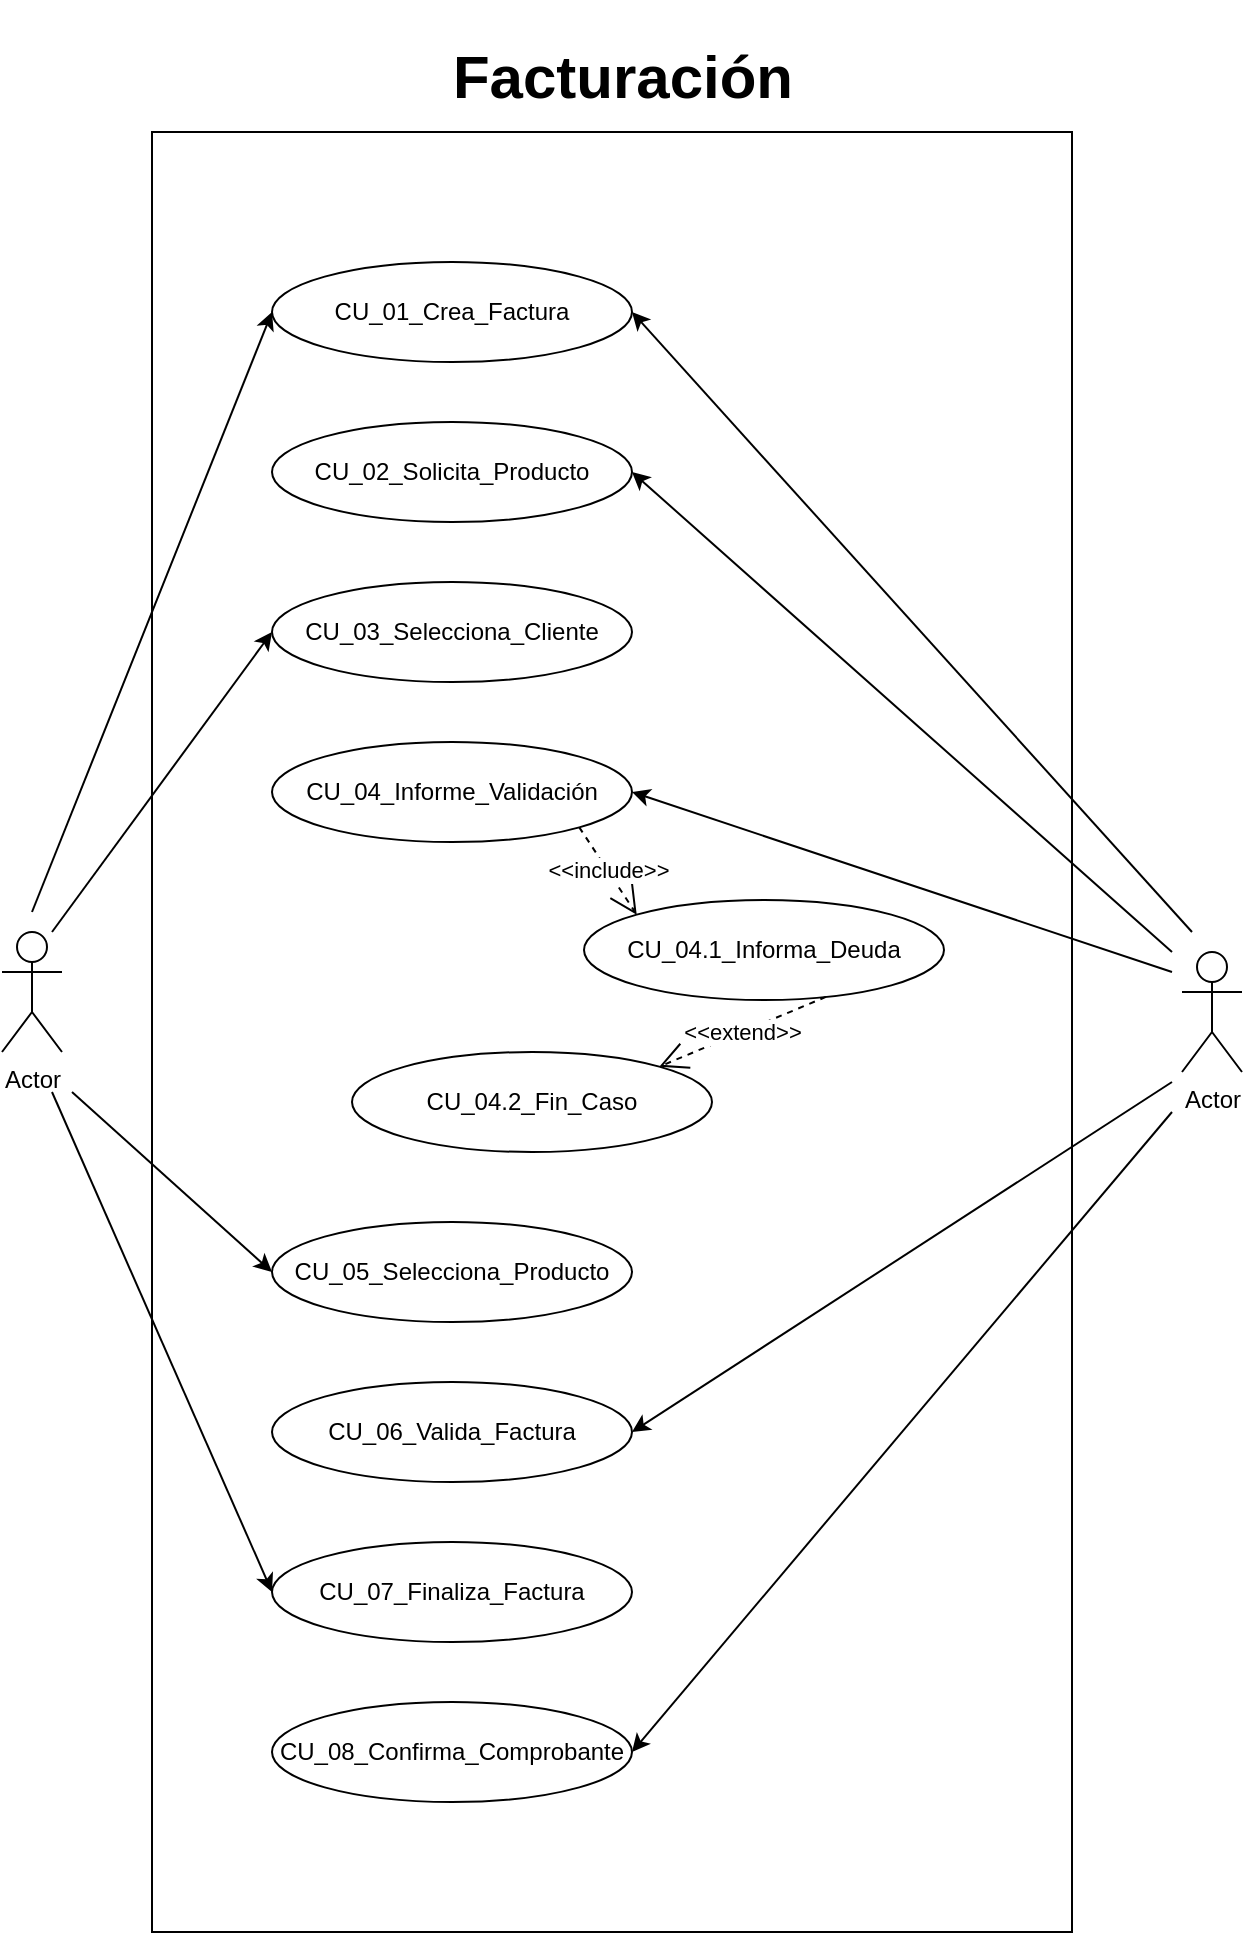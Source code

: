 <mxfile version="26.1.0">
  <diagram name="Página-1" id="yGIZKbdZz4FgforIp3Hw">
    <mxGraphModel dx="6360" dy="3413" grid="1" gridSize="10" guides="1" tooltips="1" connect="1" arrows="1" fold="1" page="1" pageScale="1" pageWidth="850" pageHeight="1100" math="0" shadow="0">
      <root>
        <mxCell id="0" />
        <mxCell id="1" parent="0" />
        <mxCell id="rGyFQXSDW161ltPeMu2t-2" value="Actor" style="shape=umlActor;verticalLabelPosition=bottom;verticalAlign=top;html=1;outlineConnect=0;" vertex="1" parent="1">
          <mxGeometry x="115" y="500" width="30" height="60" as="geometry" />
        </mxCell>
        <mxCell id="rGyFQXSDW161ltPeMu2t-3" value="" style="rounded=0;whiteSpace=wrap;html=1;" vertex="1" parent="1">
          <mxGeometry x="190" y="100" width="460" height="900" as="geometry" />
        </mxCell>
        <mxCell id="rGyFQXSDW161ltPeMu2t-4" value="Actor" style="shape=umlActor;verticalLabelPosition=bottom;verticalAlign=top;html=1;outlineConnect=0;" vertex="1" parent="1">
          <mxGeometry x="705" y="510" width="30" height="60" as="geometry" />
        </mxCell>
        <mxCell id="rGyFQXSDW161ltPeMu2t-5" value="CU_01_Crea_Factura" style="ellipse;whiteSpace=wrap;html=1;" vertex="1" parent="1">
          <mxGeometry x="250" y="165" width="180" height="50" as="geometry" />
        </mxCell>
        <mxCell id="rGyFQXSDW161ltPeMu2t-6" value="CU_02_Solicita_Producto" style="ellipse;whiteSpace=wrap;html=1;" vertex="1" parent="1">
          <mxGeometry x="250" y="245" width="180" height="50" as="geometry" />
        </mxCell>
        <mxCell id="rGyFQXSDW161ltPeMu2t-7" value="CU_03_Selecciona_Cliente" style="ellipse;whiteSpace=wrap;html=1;" vertex="1" parent="1">
          <mxGeometry x="250" y="325" width="180" height="50" as="geometry" />
        </mxCell>
        <mxCell id="rGyFQXSDW161ltPeMu2t-8" value="CU_04_Informe_Validación" style="ellipse;whiteSpace=wrap;html=1;" vertex="1" parent="1">
          <mxGeometry x="250" y="405" width="180" height="50" as="geometry" />
        </mxCell>
        <mxCell id="rGyFQXSDW161ltPeMu2t-9" value="CU_04.1_Informa_Deuda" style="ellipse;whiteSpace=wrap;html=1;" vertex="1" parent="1">
          <mxGeometry x="406" y="484" width="180" height="50" as="geometry" />
        </mxCell>
        <mxCell id="rGyFQXSDW161ltPeMu2t-10" value="CU_04.2_Fin_Caso" style="ellipse;whiteSpace=wrap;html=1;" vertex="1" parent="1">
          <mxGeometry x="290" y="560" width="180" height="50" as="geometry" />
        </mxCell>
        <mxCell id="rGyFQXSDW161ltPeMu2t-12" value="CU_05_Selecciona_Producto" style="ellipse;whiteSpace=wrap;html=1;" vertex="1" parent="1">
          <mxGeometry x="250" y="645" width="180" height="50" as="geometry" />
        </mxCell>
        <mxCell id="rGyFQXSDW161ltPeMu2t-13" value="CU_06_Valida_Factura" style="ellipse;whiteSpace=wrap;html=1;" vertex="1" parent="1">
          <mxGeometry x="250" y="725" width="180" height="50" as="geometry" />
        </mxCell>
        <mxCell id="rGyFQXSDW161ltPeMu2t-15" value="CU_07_Finaliza_Factura" style="ellipse;whiteSpace=wrap;html=1;" vertex="1" parent="1">
          <mxGeometry x="250" y="805" width="180" height="50" as="geometry" />
        </mxCell>
        <mxCell id="rGyFQXSDW161ltPeMu2t-16" value="CU_08_Confirma_Comprobante" style="ellipse;whiteSpace=wrap;html=1;" vertex="1" parent="1">
          <mxGeometry x="250" y="885" width="180" height="50" as="geometry" />
        </mxCell>
        <mxCell id="rGyFQXSDW161ltPeMu2t-20" value="" style="endArrow=classic;html=1;rounded=0;entryX=0;entryY=0.5;entryDx=0;entryDy=0;" edge="1" parent="1" target="rGyFQXSDW161ltPeMu2t-5">
          <mxGeometry width="50" height="50" relative="1" as="geometry">
            <mxPoint x="130" y="490" as="sourcePoint" />
            <mxPoint x="180" y="450" as="targetPoint" />
          </mxGeometry>
        </mxCell>
        <mxCell id="rGyFQXSDW161ltPeMu2t-21" value="" style="endArrow=classic;html=1;rounded=0;entryX=0;entryY=0.5;entryDx=0;entryDy=0;" edge="1" parent="1" target="rGyFQXSDW161ltPeMu2t-7">
          <mxGeometry width="50" height="50" relative="1" as="geometry">
            <mxPoint x="140" y="500" as="sourcePoint" />
            <mxPoint x="260" y="200" as="targetPoint" />
          </mxGeometry>
        </mxCell>
        <mxCell id="rGyFQXSDW161ltPeMu2t-22" value="" style="endArrow=classic;html=1;rounded=0;entryX=0;entryY=0.5;entryDx=0;entryDy=0;" edge="1" parent="1" target="rGyFQXSDW161ltPeMu2t-12">
          <mxGeometry width="50" height="50" relative="1" as="geometry">
            <mxPoint x="150" y="580" as="sourcePoint" />
            <mxPoint x="260" y="740" as="targetPoint" />
          </mxGeometry>
        </mxCell>
        <mxCell id="rGyFQXSDW161ltPeMu2t-23" value="" style="endArrow=classic;html=1;rounded=0;entryX=0;entryY=0.5;entryDx=0;entryDy=0;" edge="1" parent="1" target="rGyFQXSDW161ltPeMu2t-15">
          <mxGeometry width="50" height="50" relative="1" as="geometry">
            <mxPoint x="140" y="580" as="sourcePoint" />
            <mxPoint x="230" y="670" as="targetPoint" />
          </mxGeometry>
        </mxCell>
        <mxCell id="rGyFQXSDW161ltPeMu2t-24" value="" style="endArrow=classic;html=1;rounded=0;entryX=1;entryY=0.5;entryDx=0;entryDy=0;" edge="1" parent="1" target="rGyFQXSDW161ltPeMu2t-5">
          <mxGeometry width="50" height="50" relative="1" as="geometry">
            <mxPoint x="710" y="500" as="sourcePoint" />
            <mxPoint x="470" y="185" as="targetPoint" />
          </mxGeometry>
        </mxCell>
        <mxCell id="rGyFQXSDW161ltPeMu2t-26" value="" style="endArrow=classic;html=1;rounded=0;entryX=1;entryY=0.5;entryDx=0;entryDy=0;" edge="1" parent="1">
          <mxGeometry width="50" height="50" relative="1" as="geometry">
            <mxPoint x="700" y="510" as="sourcePoint" />
            <mxPoint x="430" y="270" as="targetPoint" />
          </mxGeometry>
        </mxCell>
        <mxCell id="rGyFQXSDW161ltPeMu2t-27" value="" style="endArrow=classic;html=1;rounded=0;entryX=1;entryY=0.5;entryDx=0;entryDy=0;" edge="1" parent="1" target="rGyFQXSDW161ltPeMu2t-8">
          <mxGeometry width="50" height="50" relative="1" as="geometry">
            <mxPoint x="700" y="520" as="sourcePoint" />
            <mxPoint x="430" y="430" as="targetPoint" />
          </mxGeometry>
        </mxCell>
        <mxCell id="rGyFQXSDW161ltPeMu2t-28" value="&amp;lt;&amp;lt;include&amp;gt;&amp;gt;" style="endArrow=open;endSize=12;dashed=1;html=1;rounded=0;entryX=0;entryY=0;entryDx=0;entryDy=0;exitX=1;exitY=1;exitDx=0;exitDy=0;" edge="1" parent="1" source="rGyFQXSDW161ltPeMu2t-8" target="rGyFQXSDW161ltPeMu2t-9">
          <mxGeometry width="160" relative="1" as="geometry">
            <mxPoint x="390" y="455" as="sourcePoint" />
            <mxPoint x="550" y="455" as="targetPoint" />
          </mxGeometry>
        </mxCell>
        <mxCell id="rGyFQXSDW161ltPeMu2t-29" value="&amp;lt;&amp;lt;extend&amp;gt;&amp;gt;" style="endArrow=open;endSize=12;dashed=1;html=1;rounded=0;entryX=1;entryY=0;entryDx=0;entryDy=0;exitX=0.672;exitY=0.969;exitDx=0;exitDy=0;exitPerimeter=0;" edge="1" parent="1" source="rGyFQXSDW161ltPeMu2t-9" target="rGyFQXSDW161ltPeMu2t-10">
          <mxGeometry width="160" relative="1" as="geometry">
            <mxPoint x="360" y="491" as="sourcePoint" />
            <mxPoint x="407" y="544" as="targetPoint" />
          </mxGeometry>
        </mxCell>
        <mxCell id="rGyFQXSDW161ltPeMu2t-30" value="" style="endArrow=classic;html=1;rounded=0;entryX=1;entryY=0.5;entryDx=0;entryDy=0;" edge="1" parent="1" target="rGyFQXSDW161ltPeMu2t-13">
          <mxGeometry width="50" height="50" relative="1" as="geometry">
            <mxPoint x="700" y="575" as="sourcePoint" />
            <mxPoint x="430" y="485" as="targetPoint" />
          </mxGeometry>
        </mxCell>
        <mxCell id="rGyFQXSDW161ltPeMu2t-31" value="" style="endArrow=classic;html=1;rounded=0;entryX=1;entryY=0.5;entryDx=0;entryDy=0;" edge="1" parent="1" target="rGyFQXSDW161ltPeMu2t-16">
          <mxGeometry width="50" height="50" relative="1" as="geometry">
            <mxPoint x="700" y="590" as="sourcePoint" />
            <mxPoint x="460" y="885" as="targetPoint" />
          </mxGeometry>
        </mxCell>
        <mxCell id="rGyFQXSDW161ltPeMu2t-32" value="&lt;h1&gt;Facturación&lt;/h1&gt;" style="text;html=1;align=center;verticalAlign=middle;whiteSpace=wrap;rounded=0;fontSize=15;" vertex="1" parent="1">
          <mxGeometry x="333" y="47" width="185" height="50" as="geometry" />
        </mxCell>
      </root>
    </mxGraphModel>
  </diagram>
</mxfile>
